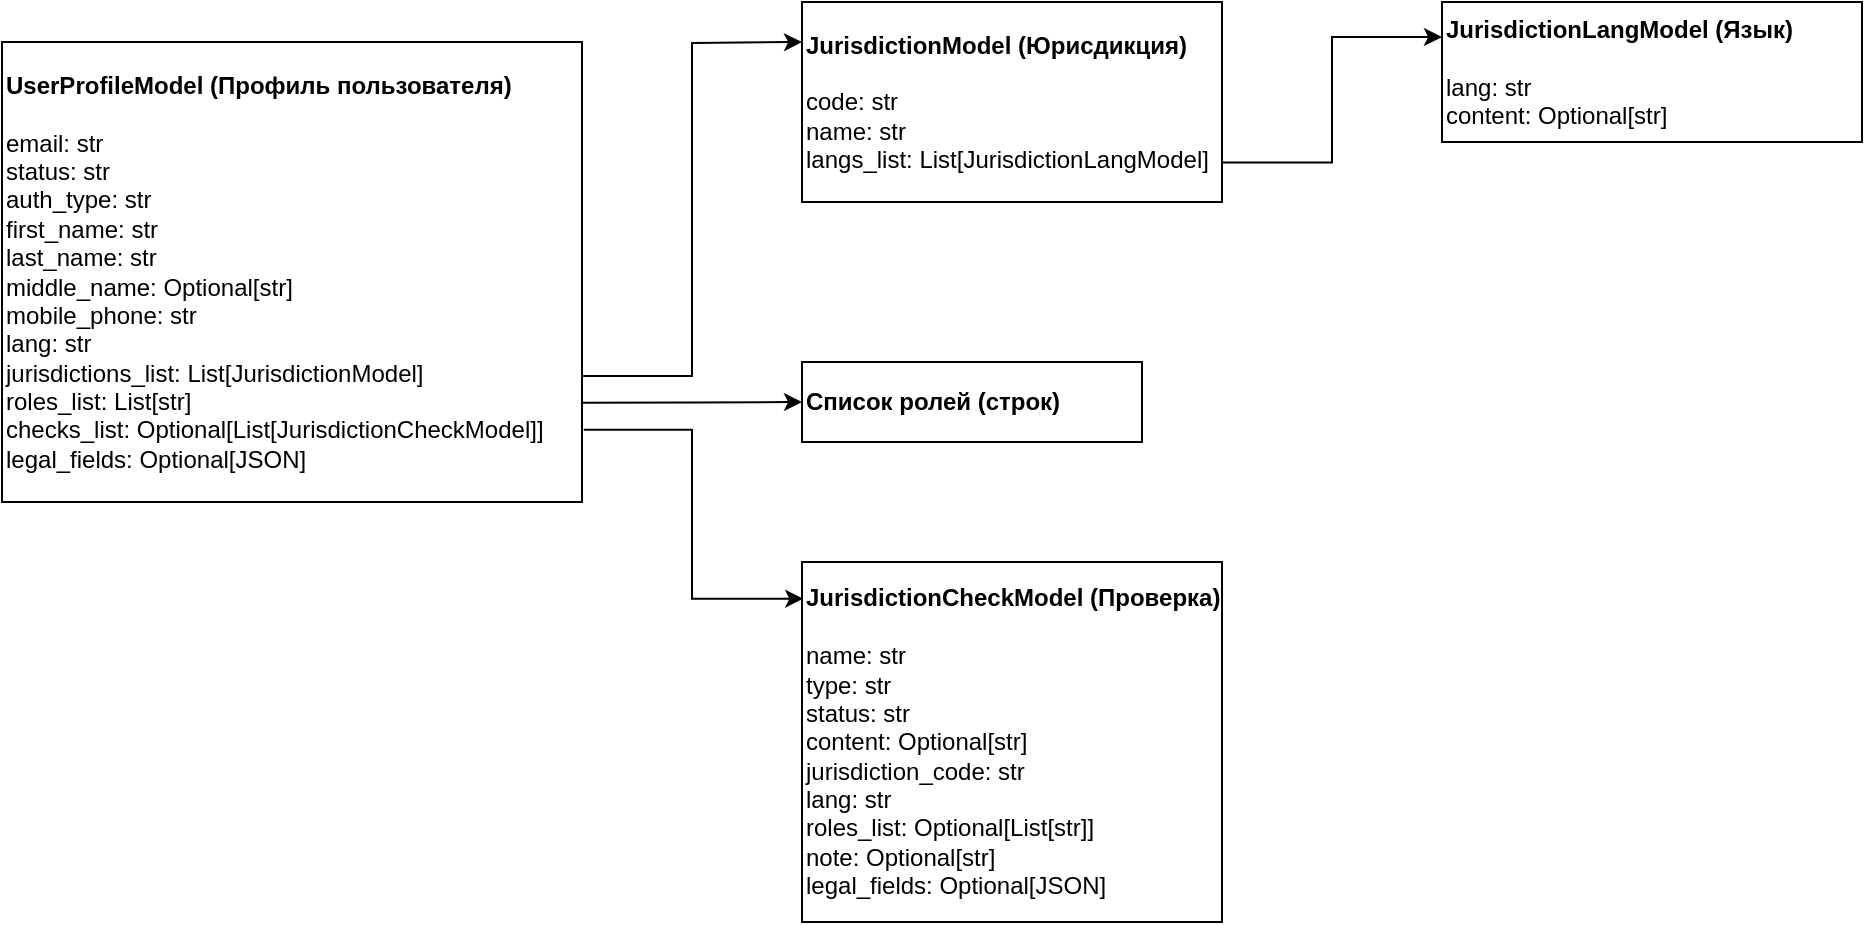 <mxfile version="24.0.4" type="github">
  <diagram name="Страница — 1" id="WoKETw-Qhi6QnB1UZ4ne">
    <mxGraphModel dx="1386" dy="783" grid="1" gridSize="10" guides="1" tooltips="1" connect="1" arrows="1" fold="1" page="1" pageScale="1" pageWidth="1169" pageHeight="827" math="0" shadow="0">
      <root>
        <mxCell id="0" />
        <mxCell id="1" parent="0" />
        <mxCell id="6O7pvicnhSxle53OSgdo-11" style="edgeStyle=orthogonalEdgeStyle;rounded=0;orthogonalLoop=1;jettySize=auto;html=1;exitX=1.002;exitY=0.726;exitDx=0;exitDy=0;exitPerimeter=0;" edge="1" parent="1" source="6O7pvicnhSxle53OSgdo-10">
          <mxGeometry relative="1" as="geometry">
            <mxPoint x="440" y="90" as="targetPoint" />
          </mxGeometry>
        </mxCell>
        <mxCell id="6O7pvicnhSxle53OSgdo-16" style="edgeStyle=orthogonalEdgeStyle;rounded=0;orthogonalLoop=1;jettySize=auto;html=1;exitX=0.995;exitY=0.784;exitDx=0;exitDy=0;entryX=0;entryY=0.5;entryDx=0;entryDy=0;exitPerimeter=0;" edge="1" parent="1" source="6O7pvicnhSxle53OSgdo-10" target="6O7pvicnhSxle53OSgdo-15">
          <mxGeometry relative="1" as="geometry" />
        </mxCell>
        <mxCell id="6O7pvicnhSxle53OSgdo-10" value="&lt;div&gt;&lt;b&gt;UserProfileModel (Профиль пользователя)&lt;/b&gt;&lt;br&gt;&lt;/div&gt;&lt;div&gt;&lt;br&gt;&lt;/div&gt;&lt;div&gt;email: str&lt;/div&gt;&lt;div&gt;status: str&lt;/div&gt;&lt;div&gt;auth_type: str&lt;/div&gt;&lt;div&gt;first_name: str&lt;/div&gt;&lt;div&gt;last_name: str&lt;/div&gt;&lt;div&gt;middle_name: Optional[str]&lt;/div&gt;&lt;div&gt;mobile_phone: str&lt;/div&gt;&lt;div&gt;lang: str&lt;/div&gt;&lt;div&gt;jurisdictions_list: List[JurisdictionModel]&lt;/div&gt;&lt;div&gt;roles_list: List[str]&lt;/div&gt;&lt;div&gt;checks_list: Optional[List[JurisdictionCheckModel]]&lt;/div&gt;&lt;div&gt;legal_fields: Optional[JSON]&lt;/div&gt;" style="rounded=0;whiteSpace=wrap;html=1;align=left;" vertex="1" parent="1">
          <mxGeometry x="40" y="90" width="290" height="230" as="geometry" />
        </mxCell>
        <mxCell id="6O7pvicnhSxle53OSgdo-14" style="edgeStyle=orthogonalEdgeStyle;rounded=0;orthogonalLoop=1;jettySize=auto;html=1;exitX=1.001;exitY=0.803;exitDx=0;exitDy=0;entryX=0;entryY=0.25;entryDx=0;entryDy=0;exitPerimeter=0;" edge="1" parent="1" source="6O7pvicnhSxle53OSgdo-12" target="6O7pvicnhSxle53OSgdo-13">
          <mxGeometry relative="1" as="geometry" />
        </mxCell>
        <mxCell id="6O7pvicnhSxle53OSgdo-12" value="&lt;b&gt;JurisdictionModel (Юрисдикция)&lt;/b&gt;&lt;div&gt;&lt;br&gt;&lt;/div&gt;&lt;div&gt;&lt;div&gt;code: str&lt;/div&gt;&lt;div&gt;name: str&lt;/div&gt;&lt;div&gt;langs_list: List[JurisdictionLangModel]&lt;/div&gt;&lt;/div&gt;" style="rounded=0;whiteSpace=wrap;html=1;align=left;" vertex="1" parent="1">
          <mxGeometry x="440" y="70" width="210" height="100" as="geometry" />
        </mxCell>
        <mxCell id="6O7pvicnhSxle53OSgdo-13" value="&lt;b&gt;JurisdictionLangModel (Язык)&lt;/b&gt;&lt;div&gt;&lt;br&gt;&lt;/div&gt;&lt;div&gt;&lt;div&gt;lang: str&lt;/div&gt;&lt;div&gt;content: Optional[str]&lt;/div&gt;&lt;/div&gt;" style="rounded=0;whiteSpace=wrap;html=1;align=left;" vertex="1" parent="1">
          <mxGeometry x="760" y="70" width="210" height="70" as="geometry" />
        </mxCell>
        <mxCell id="6O7pvicnhSxle53OSgdo-15" value="&lt;div&gt;&lt;b&gt;Список ролей (строк)&lt;/b&gt;&lt;/div&gt;" style="rounded=0;whiteSpace=wrap;html=1;align=left;" vertex="1" parent="1">
          <mxGeometry x="440" y="250" width="170" height="40" as="geometry" />
        </mxCell>
        <mxCell id="6O7pvicnhSxle53OSgdo-17" value="&lt;b&gt;JurisdictionCheckModel (Проверка)&lt;/b&gt;&lt;div&gt;&lt;br&gt;&lt;/div&gt;&lt;div&gt;&lt;div&gt;name: str&lt;/div&gt;&lt;div&gt;type: str&lt;/div&gt;&lt;div&gt;status: str&lt;/div&gt;&lt;div&gt;content: Optional[str]&lt;/div&gt;&lt;div&gt;jurisdiction_code: str&lt;/div&gt;&lt;div&gt;lang: str&lt;/div&gt;&lt;div&gt;roles_list: Optional[List[str]]&lt;/div&gt;&lt;div&gt;note: Optional[str]&lt;/div&gt;&lt;div&gt;legal_fields: Optional[JSON]&lt;/div&gt;&lt;/div&gt;" style="rounded=0;whiteSpace=wrap;html=1;align=left;" vertex="1" parent="1">
          <mxGeometry x="440" y="350" width="210" height="180" as="geometry" />
        </mxCell>
        <mxCell id="6O7pvicnhSxle53OSgdo-18" style="edgeStyle=orthogonalEdgeStyle;rounded=0;orthogonalLoop=1;jettySize=auto;html=1;exitX=1.003;exitY=0.843;exitDx=0;exitDy=0;entryX=0.003;entryY=0.102;entryDx=0;entryDy=0;entryPerimeter=0;exitPerimeter=0;" edge="1" parent="1" source="6O7pvicnhSxle53OSgdo-10" target="6O7pvicnhSxle53OSgdo-17">
          <mxGeometry relative="1" as="geometry" />
        </mxCell>
      </root>
    </mxGraphModel>
  </diagram>
</mxfile>
